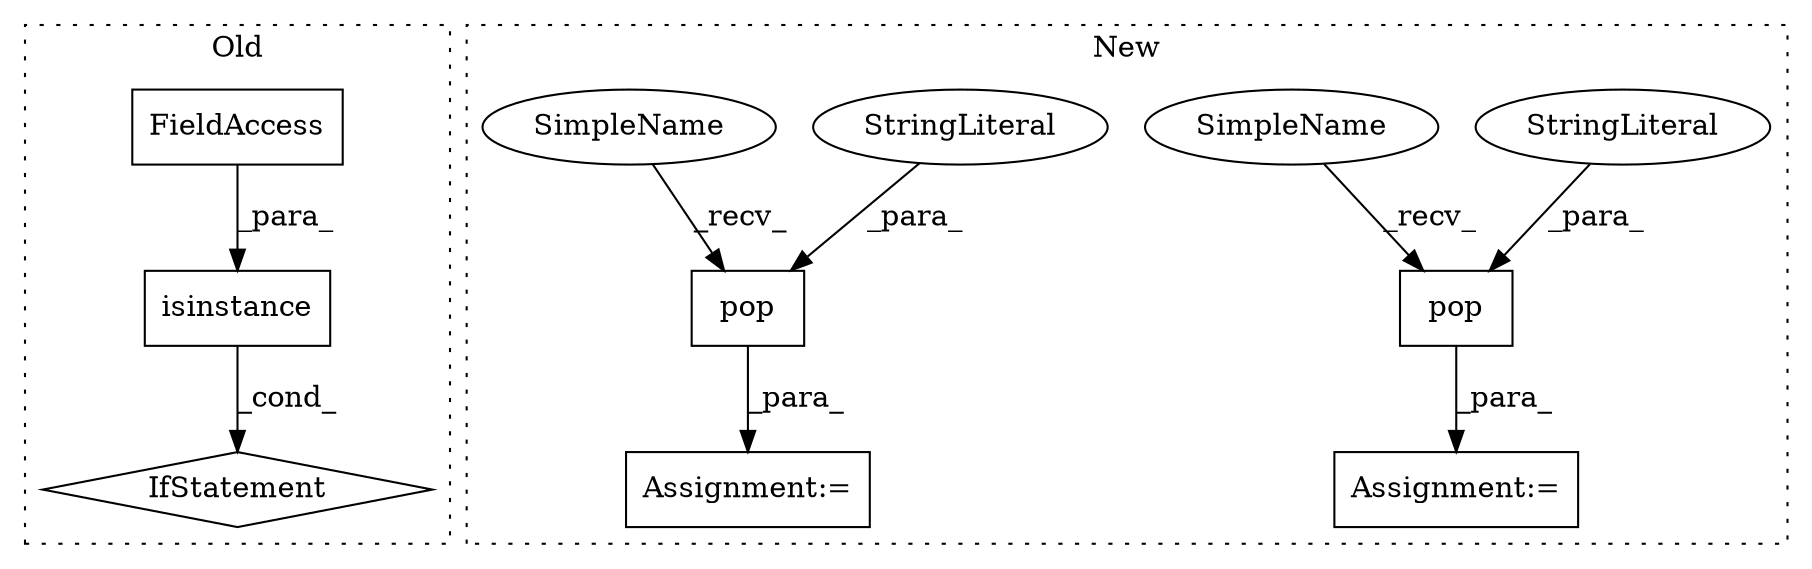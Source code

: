digraph G {
subgraph cluster0 {
1 [label="isinstance" a="32" s="2202,2229" l="11,1" shape="box"];
4 [label="IfStatement" a="25" s="2197,2230" l="4,2" shape="diamond"];
5 [label="FieldAccess" a="22" s="2225" l="4" shape="box"];
label = "Old";
style="dotted";
}
subgraph cluster1 {
2 [label="pop" a="32" s="2304,2334" l="4,1" shape="box"];
3 [label="Assignment:=" a="7" s="2296" l="1" shape="box"];
6 [label="StringLiteral" a="45" s="2308" l="21" shape="ellipse"];
7 [label="pop" a="32" s="2368,2398" l="4,1" shape="box"];
8 [label="StringLiteral" a="45" s="2372" l="21" shape="ellipse"];
9 [label="Assignment:=" a="7" s="2360" l="1" shape="box"];
10 [label="SimpleName" a="42" s="2361" l="6" shape="ellipse"];
11 [label="SimpleName" a="42" s="2297" l="6" shape="ellipse"];
label = "New";
style="dotted";
}
1 -> 4 [label="_cond_"];
2 -> 3 [label="_para_"];
5 -> 1 [label="_para_"];
6 -> 2 [label="_para_"];
7 -> 9 [label="_para_"];
8 -> 7 [label="_para_"];
10 -> 7 [label="_recv_"];
11 -> 2 [label="_recv_"];
}